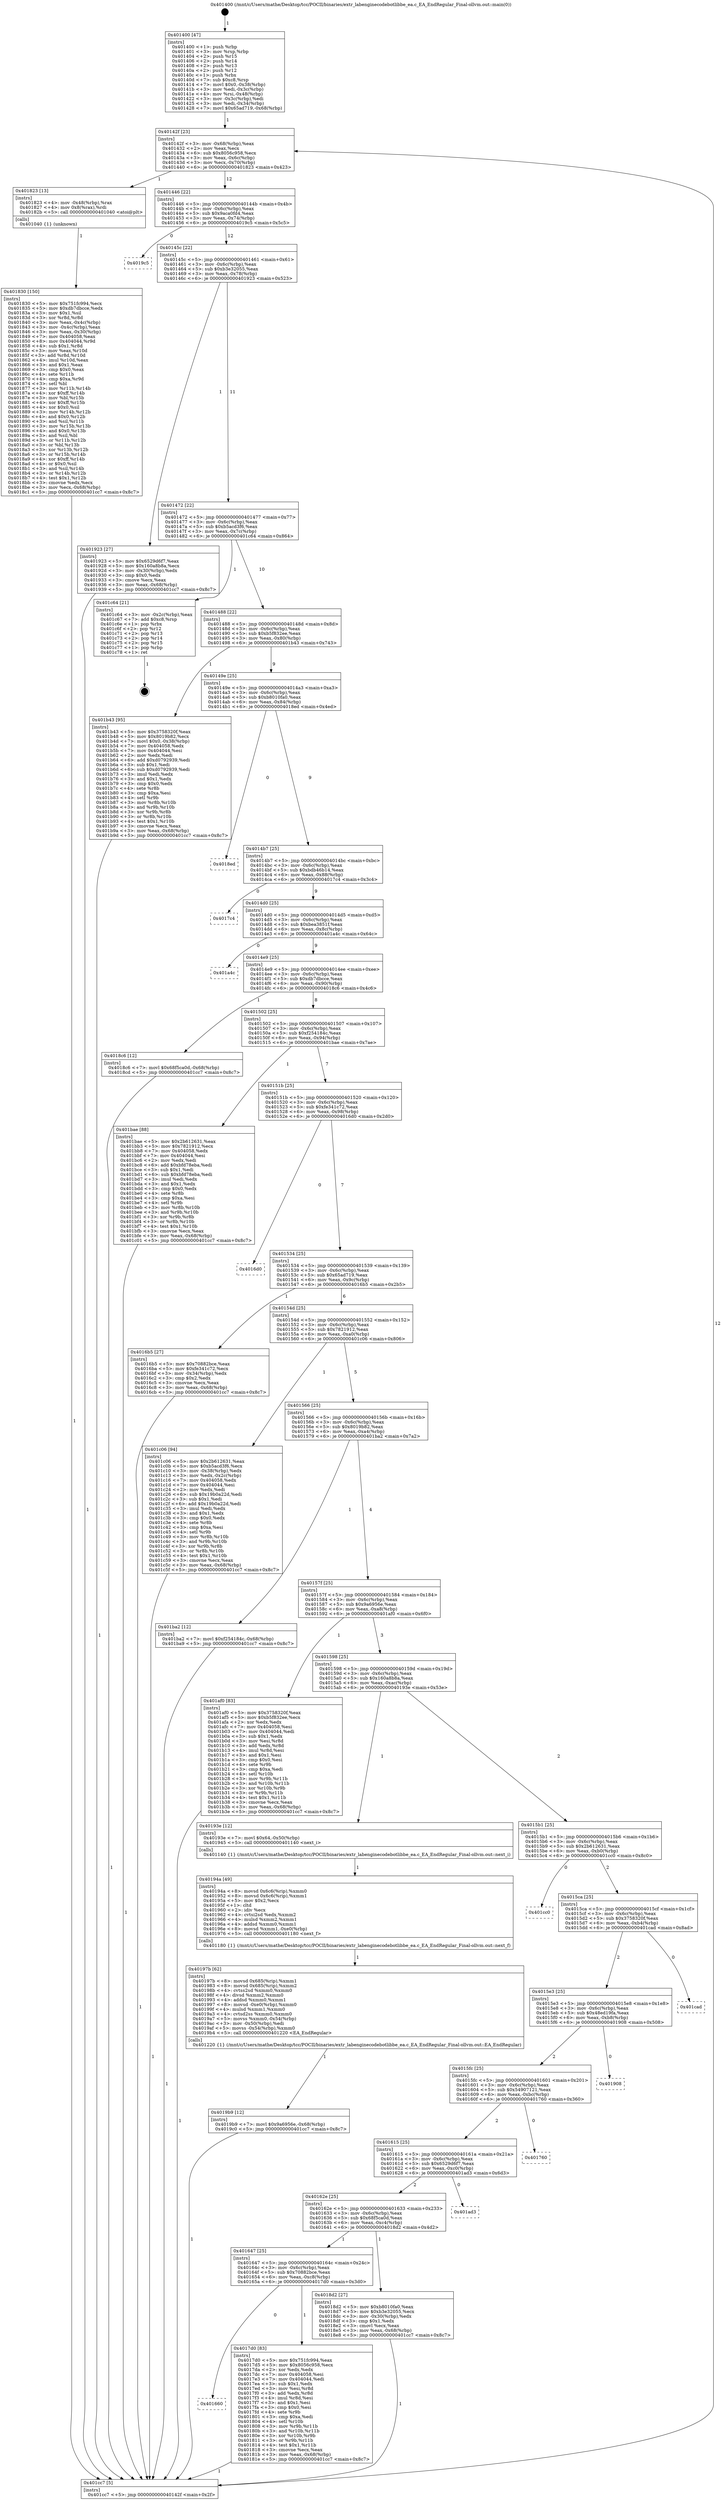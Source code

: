 digraph "0x401400" {
  label = "0x401400 (/mnt/c/Users/mathe/Desktop/tcc/POCII/binaries/extr_labenginecodebotlibbe_ea.c_EA_EndRegular_Final-ollvm.out::main(0))"
  labelloc = "t"
  node[shape=record]

  Entry [label="",width=0.3,height=0.3,shape=circle,fillcolor=black,style=filled]
  "0x40142f" [label="{
     0x40142f [23]\l
     | [instrs]\l
     &nbsp;&nbsp;0x40142f \<+3\>: mov -0x68(%rbp),%eax\l
     &nbsp;&nbsp;0x401432 \<+2\>: mov %eax,%ecx\l
     &nbsp;&nbsp;0x401434 \<+6\>: sub $0x8056c958,%ecx\l
     &nbsp;&nbsp;0x40143a \<+3\>: mov %eax,-0x6c(%rbp)\l
     &nbsp;&nbsp;0x40143d \<+3\>: mov %ecx,-0x70(%rbp)\l
     &nbsp;&nbsp;0x401440 \<+6\>: je 0000000000401823 \<main+0x423\>\l
  }"]
  "0x401823" [label="{
     0x401823 [13]\l
     | [instrs]\l
     &nbsp;&nbsp;0x401823 \<+4\>: mov -0x48(%rbp),%rax\l
     &nbsp;&nbsp;0x401827 \<+4\>: mov 0x8(%rax),%rdi\l
     &nbsp;&nbsp;0x40182b \<+5\>: call 0000000000401040 \<atoi@plt\>\l
     | [calls]\l
     &nbsp;&nbsp;0x401040 \{1\} (unknown)\l
  }"]
  "0x401446" [label="{
     0x401446 [22]\l
     | [instrs]\l
     &nbsp;&nbsp;0x401446 \<+5\>: jmp 000000000040144b \<main+0x4b\>\l
     &nbsp;&nbsp;0x40144b \<+3\>: mov -0x6c(%rbp),%eax\l
     &nbsp;&nbsp;0x40144e \<+5\>: sub $0x9aca0fd4,%eax\l
     &nbsp;&nbsp;0x401453 \<+3\>: mov %eax,-0x74(%rbp)\l
     &nbsp;&nbsp;0x401456 \<+6\>: je 00000000004019c5 \<main+0x5c5\>\l
  }"]
  Exit [label="",width=0.3,height=0.3,shape=circle,fillcolor=black,style=filled,peripheries=2]
  "0x4019c5" [label="{
     0x4019c5\l
  }", style=dashed]
  "0x40145c" [label="{
     0x40145c [22]\l
     | [instrs]\l
     &nbsp;&nbsp;0x40145c \<+5\>: jmp 0000000000401461 \<main+0x61\>\l
     &nbsp;&nbsp;0x401461 \<+3\>: mov -0x6c(%rbp),%eax\l
     &nbsp;&nbsp;0x401464 \<+5\>: sub $0xb3e32055,%eax\l
     &nbsp;&nbsp;0x401469 \<+3\>: mov %eax,-0x78(%rbp)\l
     &nbsp;&nbsp;0x40146c \<+6\>: je 0000000000401923 \<main+0x523\>\l
  }"]
  "0x4019b9" [label="{
     0x4019b9 [12]\l
     | [instrs]\l
     &nbsp;&nbsp;0x4019b9 \<+7\>: movl $0x9a6956e,-0x68(%rbp)\l
     &nbsp;&nbsp;0x4019c0 \<+5\>: jmp 0000000000401cc7 \<main+0x8c7\>\l
  }"]
  "0x401923" [label="{
     0x401923 [27]\l
     | [instrs]\l
     &nbsp;&nbsp;0x401923 \<+5\>: mov $0x6529d6f7,%eax\l
     &nbsp;&nbsp;0x401928 \<+5\>: mov $0x160a8b8a,%ecx\l
     &nbsp;&nbsp;0x40192d \<+3\>: mov -0x30(%rbp),%edx\l
     &nbsp;&nbsp;0x401930 \<+3\>: cmp $0x0,%edx\l
     &nbsp;&nbsp;0x401933 \<+3\>: cmove %ecx,%eax\l
     &nbsp;&nbsp;0x401936 \<+3\>: mov %eax,-0x68(%rbp)\l
     &nbsp;&nbsp;0x401939 \<+5\>: jmp 0000000000401cc7 \<main+0x8c7\>\l
  }"]
  "0x401472" [label="{
     0x401472 [22]\l
     | [instrs]\l
     &nbsp;&nbsp;0x401472 \<+5\>: jmp 0000000000401477 \<main+0x77\>\l
     &nbsp;&nbsp;0x401477 \<+3\>: mov -0x6c(%rbp),%eax\l
     &nbsp;&nbsp;0x40147a \<+5\>: sub $0xb5acd3f6,%eax\l
     &nbsp;&nbsp;0x40147f \<+3\>: mov %eax,-0x7c(%rbp)\l
     &nbsp;&nbsp;0x401482 \<+6\>: je 0000000000401c64 \<main+0x864\>\l
  }"]
  "0x40197b" [label="{
     0x40197b [62]\l
     | [instrs]\l
     &nbsp;&nbsp;0x40197b \<+8\>: movsd 0x685(%rip),%xmm1\l
     &nbsp;&nbsp;0x401983 \<+8\>: movsd 0x685(%rip),%xmm2\l
     &nbsp;&nbsp;0x40198b \<+4\>: cvtss2sd %xmm0,%xmm0\l
     &nbsp;&nbsp;0x40198f \<+4\>: divsd %xmm2,%xmm0\l
     &nbsp;&nbsp;0x401993 \<+4\>: addsd %xmm0,%xmm1\l
     &nbsp;&nbsp;0x401997 \<+8\>: movsd -0xe0(%rbp),%xmm0\l
     &nbsp;&nbsp;0x40199f \<+4\>: mulsd %xmm1,%xmm0\l
     &nbsp;&nbsp;0x4019a3 \<+4\>: cvtsd2ss %xmm0,%xmm0\l
     &nbsp;&nbsp;0x4019a7 \<+5\>: movss %xmm0,-0x54(%rbp)\l
     &nbsp;&nbsp;0x4019ac \<+3\>: mov -0x50(%rbp),%edi\l
     &nbsp;&nbsp;0x4019af \<+5\>: movss -0x54(%rbp),%xmm0\l
     &nbsp;&nbsp;0x4019b4 \<+5\>: call 0000000000401220 \<EA_EndRegular\>\l
     | [calls]\l
     &nbsp;&nbsp;0x401220 \{1\} (/mnt/c/Users/mathe/Desktop/tcc/POCII/binaries/extr_labenginecodebotlibbe_ea.c_EA_EndRegular_Final-ollvm.out::EA_EndRegular)\l
  }"]
  "0x401c64" [label="{
     0x401c64 [21]\l
     | [instrs]\l
     &nbsp;&nbsp;0x401c64 \<+3\>: mov -0x2c(%rbp),%eax\l
     &nbsp;&nbsp;0x401c67 \<+7\>: add $0xc8,%rsp\l
     &nbsp;&nbsp;0x401c6e \<+1\>: pop %rbx\l
     &nbsp;&nbsp;0x401c6f \<+2\>: pop %r12\l
     &nbsp;&nbsp;0x401c71 \<+2\>: pop %r13\l
     &nbsp;&nbsp;0x401c73 \<+2\>: pop %r14\l
     &nbsp;&nbsp;0x401c75 \<+2\>: pop %r15\l
     &nbsp;&nbsp;0x401c77 \<+1\>: pop %rbp\l
     &nbsp;&nbsp;0x401c78 \<+1\>: ret\l
  }"]
  "0x401488" [label="{
     0x401488 [22]\l
     | [instrs]\l
     &nbsp;&nbsp;0x401488 \<+5\>: jmp 000000000040148d \<main+0x8d\>\l
     &nbsp;&nbsp;0x40148d \<+3\>: mov -0x6c(%rbp),%eax\l
     &nbsp;&nbsp;0x401490 \<+5\>: sub $0xb5f832ee,%eax\l
     &nbsp;&nbsp;0x401495 \<+3\>: mov %eax,-0x80(%rbp)\l
     &nbsp;&nbsp;0x401498 \<+6\>: je 0000000000401b43 \<main+0x743\>\l
  }"]
  "0x40194a" [label="{
     0x40194a [49]\l
     | [instrs]\l
     &nbsp;&nbsp;0x40194a \<+8\>: movsd 0x6c6(%rip),%xmm0\l
     &nbsp;&nbsp;0x401952 \<+8\>: movsd 0x6c6(%rip),%xmm1\l
     &nbsp;&nbsp;0x40195a \<+5\>: mov $0x2,%ecx\l
     &nbsp;&nbsp;0x40195f \<+1\>: cltd\l
     &nbsp;&nbsp;0x401960 \<+2\>: idiv %ecx\l
     &nbsp;&nbsp;0x401962 \<+4\>: cvtsi2sd %edx,%xmm2\l
     &nbsp;&nbsp;0x401966 \<+4\>: mulsd %xmm2,%xmm1\l
     &nbsp;&nbsp;0x40196a \<+4\>: addsd %xmm0,%xmm1\l
     &nbsp;&nbsp;0x40196e \<+8\>: movsd %xmm1,-0xe0(%rbp)\l
     &nbsp;&nbsp;0x401976 \<+5\>: call 0000000000401180 \<next_f\>\l
     | [calls]\l
     &nbsp;&nbsp;0x401180 \{1\} (/mnt/c/Users/mathe/Desktop/tcc/POCII/binaries/extr_labenginecodebotlibbe_ea.c_EA_EndRegular_Final-ollvm.out::next_f)\l
  }"]
  "0x401b43" [label="{
     0x401b43 [95]\l
     | [instrs]\l
     &nbsp;&nbsp;0x401b43 \<+5\>: mov $0x3758320f,%eax\l
     &nbsp;&nbsp;0x401b48 \<+5\>: mov $0x8019b82,%ecx\l
     &nbsp;&nbsp;0x401b4d \<+7\>: movl $0x0,-0x38(%rbp)\l
     &nbsp;&nbsp;0x401b54 \<+7\>: mov 0x404058,%edx\l
     &nbsp;&nbsp;0x401b5b \<+7\>: mov 0x404044,%esi\l
     &nbsp;&nbsp;0x401b62 \<+2\>: mov %edx,%edi\l
     &nbsp;&nbsp;0x401b64 \<+6\>: add $0xd0792939,%edi\l
     &nbsp;&nbsp;0x401b6a \<+3\>: sub $0x1,%edi\l
     &nbsp;&nbsp;0x401b6d \<+6\>: sub $0xd0792939,%edi\l
     &nbsp;&nbsp;0x401b73 \<+3\>: imul %edi,%edx\l
     &nbsp;&nbsp;0x401b76 \<+3\>: and $0x1,%edx\l
     &nbsp;&nbsp;0x401b79 \<+3\>: cmp $0x0,%edx\l
     &nbsp;&nbsp;0x401b7c \<+4\>: sete %r8b\l
     &nbsp;&nbsp;0x401b80 \<+3\>: cmp $0xa,%esi\l
     &nbsp;&nbsp;0x401b83 \<+4\>: setl %r9b\l
     &nbsp;&nbsp;0x401b87 \<+3\>: mov %r8b,%r10b\l
     &nbsp;&nbsp;0x401b8a \<+3\>: and %r9b,%r10b\l
     &nbsp;&nbsp;0x401b8d \<+3\>: xor %r9b,%r8b\l
     &nbsp;&nbsp;0x401b90 \<+3\>: or %r8b,%r10b\l
     &nbsp;&nbsp;0x401b93 \<+4\>: test $0x1,%r10b\l
     &nbsp;&nbsp;0x401b97 \<+3\>: cmovne %ecx,%eax\l
     &nbsp;&nbsp;0x401b9a \<+3\>: mov %eax,-0x68(%rbp)\l
     &nbsp;&nbsp;0x401b9d \<+5\>: jmp 0000000000401cc7 \<main+0x8c7\>\l
  }"]
  "0x40149e" [label="{
     0x40149e [25]\l
     | [instrs]\l
     &nbsp;&nbsp;0x40149e \<+5\>: jmp 00000000004014a3 \<main+0xa3\>\l
     &nbsp;&nbsp;0x4014a3 \<+3\>: mov -0x6c(%rbp),%eax\l
     &nbsp;&nbsp;0x4014a6 \<+5\>: sub $0xb8010fa0,%eax\l
     &nbsp;&nbsp;0x4014ab \<+6\>: mov %eax,-0x84(%rbp)\l
     &nbsp;&nbsp;0x4014b1 \<+6\>: je 00000000004018ed \<main+0x4ed\>\l
  }"]
  "0x401830" [label="{
     0x401830 [150]\l
     | [instrs]\l
     &nbsp;&nbsp;0x401830 \<+5\>: mov $0x751fc994,%ecx\l
     &nbsp;&nbsp;0x401835 \<+5\>: mov $0xdb7dbcce,%edx\l
     &nbsp;&nbsp;0x40183a \<+3\>: mov $0x1,%sil\l
     &nbsp;&nbsp;0x40183d \<+3\>: xor %r8d,%r8d\l
     &nbsp;&nbsp;0x401840 \<+3\>: mov %eax,-0x4c(%rbp)\l
     &nbsp;&nbsp;0x401843 \<+3\>: mov -0x4c(%rbp),%eax\l
     &nbsp;&nbsp;0x401846 \<+3\>: mov %eax,-0x30(%rbp)\l
     &nbsp;&nbsp;0x401849 \<+7\>: mov 0x404058,%eax\l
     &nbsp;&nbsp;0x401850 \<+8\>: mov 0x404044,%r9d\l
     &nbsp;&nbsp;0x401858 \<+4\>: sub $0x1,%r8d\l
     &nbsp;&nbsp;0x40185c \<+3\>: mov %eax,%r10d\l
     &nbsp;&nbsp;0x40185f \<+3\>: add %r8d,%r10d\l
     &nbsp;&nbsp;0x401862 \<+4\>: imul %r10d,%eax\l
     &nbsp;&nbsp;0x401866 \<+3\>: and $0x1,%eax\l
     &nbsp;&nbsp;0x401869 \<+3\>: cmp $0x0,%eax\l
     &nbsp;&nbsp;0x40186c \<+4\>: sete %r11b\l
     &nbsp;&nbsp;0x401870 \<+4\>: cmp $0xa,%r9d\l
     &nbsp;&nbsp;0x401874 \<+3\>: setl %bl\l
     &nbsp;&nbsp;0x401877 \<+3\>: mov %r11b,%r14b\l
     &nbsp;&nbsp;0x40187a \<+4\>: xor $0xff,%r14b\l
     &nbsp;&nbsp;0x40187e \<+3\>: mov %bl,%r15b\l
     &nbsp;&nbsp;0x401881 \<+4\>: xor $0xff,%r15b\l
     &nbsp;&nbsp;0x401885 \<+4\>: xor $0x0,%sil\l
     &nbsp;&nbsp;0x401889 \<+3\>: mov %r14b,%r12b\l
     &nbsp;&nbsp;0x40188c \<+4\>: and $0x0,%r12b\l
     &nbsp;&nbsp;0x401890 \<+3\>: and %sil,%r11b\l
     &nbsp;&nbsp;0x401893 \<+3\>: mov %r15b,%r13b\l
     &nbsp;&nbsp;0x401896 \<+4\>: and $0x0,%r13b\l
     &nbsp;&nbsp;0x40189a \<+3\>: and %sil,%bl\l
     &nbsp;&nbsp;0x40189d \<+3\>: or %r11b,%r12b\l
     &nbsp;&nbsp;0x4018a0 \<+3\>: or %bl,%r13b\l
     &nbsp;&nbsp;0x4018a3 \<+3\>: xor %r13b,%r12b\l
     &nbsp;&nbsp;0x4018a6 \<+3\>: or %r15b,%r14b\l
     &nbsp;&nbsp;0x4018a9 \<+4\>: xor $0xff,%r14b\l
     &nbsp;&nbsp;0x4018ad \<+4\>: or $0x0,%sil\l
     &nbsp;&nbsp;0x4018b1 \<+3\>: and %sil,%r14b\l
     &nbsp;&nbsp;0x4018b4 \<+3\>: or %r14b,%r12b\l
     &nbsp;&nbsp;0x4018b7 \<+4\>: test $0x1,%r12b\l
     &nbsp;&nbsp;0x4018bb \<+3\>: cmovne %edx,%ecx\l
     &nbsp;&nbsp;0x4018be \<+3\>: mov %ecx,-0x68(%rbp)\l
     &nbsp;&nbsp;0x4018c1 \<+5\>: jmp 0000000000401cc7 \<main+0x8c7\>\l
  }"]
  "0x4018ed" [label="{
     0x4018ed\l
  }", style=dashed]
  "0x4014b7" [label="{
     0x4014b7 [25]\l
     | [instrs]\l
     &nbsp;&nbsp;0x4014b7 \<+5\>: jmp 00000000004014bc \<main+0xbc\>\l
     &nbsp;&nbsp;0x4014bc \<+3\>: mov -0x6c(%rbp),%eax\l
     &nbsp;&nbsp;0x4014bf \<+5\>: sub $0xbdb46b14,%eax\l
     &nbsp;&nbsp;0x4014c4 \<+6\>: mov %eax,-0x88(%rbp)\l
     &nbsp;&nbsp;0x4014ca \<+6\>: je 00000000004017c4 \<main+0x3c4\>\l
  }"]
  "0x401660" [label="{
     0x401660\l
  }", style=dashed]
  "0x4017c4" [label="{
     0x4017c4\l
  }", style=dashed]
  "0x4014d0" [label="{
     0x4014d0 [25]\l
     | [instrs]\l
     &nbsp;&nbsp;0x4014d0 \<+5\>: jmp 00000000004014d5 \<main+0xd5\>\l
     &nbsp;&nbsp;0x4014d5 \<+3\>: mov -0x6c(%rbp),%eax\l
     &nbsp;&nbsp;0x4014d8 \<+5\>: sub $0xbea3851f,%eax\l
     &nbsp;&nbsp;0x4014dd \<+6\>: mov %eax,-0x8c(%rbp)\l
     &nbsp;&nbsp;0x4014e3 \<+6\>: je 0000000000401a4c \<main+0x64c\>\l
  }"]
  "0x4017d0" [label="{
     0x4017d0 [83]\l
     | [instrs]\l
     &nbsp;&nbsp;0x4017d0 \<+5\>: mov $0x751fc994,%eax\l
     &nbsp;&nbsp;0x4017d5 \<+5\>: mov $0x8056c958,%ecx\l
     &nbsp;&nbsp;0x4017da \<+2\>: xor %edx,%edx\l
     &nbsp;&nbsp;0x4017dc \<+7\>: mov 0x404058,%esi\l
     &nbsp;&nbsp;0x4017e3 \<+7\>: mov 0x404044,%edi\l
     &nbsp;&nbsp;0x4017ea \<+3\>: sub $0x1,%edx\l
     &nbsp;&nbsp;0x4017ed \<+3\>: mov %esi,%r8d\l
     &nbsp;&nbsp;0x4017f0 \<+3\>: add %edx,%r8d\l
     &nbsp;&nbsp;0x4017f3 \<+4\>: imul %r8d,%esi\l
     &nbsp;&nbsp;0x4017f7 \<+3\>: and $0x1,%esi\l
     &nbsp;&nbsp;0x4017fa \<+3\>: cmp $0x0,%esi\l
     &nbsp;&nbsp;0x4017fd \<+4\>: sete %r9b\l
     &nbsp;&nbsp;0x401801 \<+3\>: cmp $0xa,%edi\l
     &nbsp;&nbsp;0x401804 \<+4\>: setl %r10b\l
     &nbsp;&nbsp;0x401808 \<+3\>: mov %r9b,%r11b\l
     &nbsp;&nbsp;0x40180b \<+3\>: and %r10b,%r11b\l
     &nbsp;&nbsp;0x40180e \<+3\>: xor %r10b,%r9b\l
     &nbsp;&nbsp;0x401811 \<+3\>: or %r9b,%r11b\l
     &nbsp;&nbsp;0x401814 \<+4\>: test $0x1,%r11b\l
     &nbsp;&nbsp;0x401818 \<+3\>: cmovne %ecx,%eax\l
     &nbsp;&nbsp;0x40181b \<+3\>: mov %eax,-0x68(%rbp)\l
     &nbsp;&nbsp;0x40181e \<+5\>: jmp 0000000000401cc7 \<main+0x8c7\>\l
  }"]
  "0x401a4c" [label="{
     0x401a4c\l
  }", style=dashed]
  "0x4014e9" [label="{
     0x4014e9 [25]\l
     | [instrs]\l
     &nbsp;&nbsp;0x4014e9 \<+5\>: jmp 00000000004014ee \<main+0xee\>\l
     &nbsp;&nbsp;0x4014ee \<+3\>: mov -0x6c(%rbp),%eax\l
     &nbsp;&nbsp;0x4014f1 \<+5\>: sub $0xdb7dbcce,%eax\l
     &nbsp;&nbsp;0x4014f6 \<+6\>: mov %eax,-0x90(%rbp)\l
     &nbsp;&nbsp;0x4014fc \<+6\>: je 00000000004018c6 \<main+0x4c6\>\l
  }"]
  "0x401647" [label="{
     0x401647 [25]\l
     | [instrs]\l
     &nbsp;&nbsp;0x401647 \<+5\>: jmp 000000000040164c \<main+0x24c\>\l
     &nbsp;&nbsp;0x40164c \<+3\>: mov -0x6c(%rbp),%eax\l
     &nbsp;&nbsp;0x40164f \<+5\>: sub $0x70882bce,%eax\l
     &nbsp;&nbsp;0x401654 \<+6\>: mov %eax,-0xc8(%rbp)\l
     &nbsp;&nbsp;0x40165a \<+6\>: je 00000000004017d0 \<main+0x3d0\>\l
  }"]
  "0x4018c6" [label="{
     0x4018c6 [12]\l
     | [instrs]\l
     &nbsp;&nbsp;0x4018c6 \<+7\>: movl $0x68f5ca0d,-0x68(%rbp)\l
     &nbsp;&nbsp;0x4018cd \<+5\>: jmp 0000000000401cc7 \<main+0x8c7\>\l
  }"]
  "0x401502" [label="{
     0x401502 [25]\l
     | [instrs]\l
     &nbsp;&nbsp;0x401502 \<+5\>: jmp 0000000000401507 \<main+0x107\>\l
     &nbsp;&nbsp;0x401507 \<+3\>: mov -0x6c(%rbp),%eax\l
     &nbsp;&nbsp;0x40150a \<+5\>: sub $0xf254184c,%eax\l
     &nbsp;&nbsp;0x40150f \<+6\>: mov %eax,-0x94(%rbp)\l
     &nbsp;&nbsp;0x401515 \<+6\>: je 0000000000401bae \<main+0x7ae\>\l
  }"]
  "0x4018d2" [label="{
     0x4018d2 [27]\l
     | [instrs]\l
     &nbsp;&nbsp;0x4018d2 \<+5\>: mov $0xb8010fa0,%eax\l
     &nbsp;&nbsp;0x4018d7 \<+5\>: mov $0xb3e32055,%ecx\l
     &nbsp;&nbsp;0x4018dc \<+3\>: mov -0x30(%rbp),%edx\l
     &nbsp;&nbsp;0x4018df \<+3\>: cmp $0x1,%edx\l
     &nbsp;&nbsp;0x4018e2 \<+3\>: cmovl %ecx,%eax\l
     &nbsp;&nbsp;0x4018e5 \<+3\>: mov %eax,-0x68(%rbp)\l
     &nbsp;&nbsp;0x4018e8 \<+5\>: jmp 0000000000401cc7 \<main+0x8c7\>\l
  }"]
  "0x401bae" [label="{
     0x401bae [88]\l
     | [instrs]\l
     &nbsp;&nbsp;0x401bae \<+5\>: mov $0x2b612631,%eax\l
     &nbsp;&nbsp;0x401bb3 \<+5\>: mov $0x7821912,%ecx\l
     &nbsp;&nbsp;0x401bb8 \<+7\>: mov 0x404058,%edx\l
     &nbsp;&nbsp;0x401bbf \<+7\>: mov 0x404044,%esi\l
     &nbsp;&nbsp;0x401bc6 \<+2\>: mov %edx,%edi\l
     &nbsp;&nbsp;0x401bc8 \<+6\>: add $0xbfd78eba,%edi\l
     &nbsp;&nbsp;0x401bce \<+3\>: sub $0x1,%edi\l
     &nbsp;&nbsp;0x401bd1 \<+6\>: sub $0xbfd78eba,%edi\l
     &nbsp;&nbsp;0x401bd7 \<+3\>: imul %edi,%edx\l
     &nbsp;&nbsp;0x401bda \<+3\>: and $0x1,%edx\l
     &nbsp;&nbsp;0x401bdd \<+3\>: cmp $0x0,%edx\l
     &nbsp;&nbsp;0x401be0 \<+4\>: sete %r8b\l
     &nbsp;&nbsp;0x401be4 \<+3\>: cmp $0xa,%esi\l
     &nbsp;&nbsp;0x401be7 \<+4\>: setl %r9b\l
     &nbsp;&nbsp;0x401beb \<+3\>: mov %r8b,%r10b\l
     &nbsp;&nbsp;0x401bee \<+3\>: and %r9b,%r10b\l
     &nbsp;&nbsp;0x401bf1 \<+3\>: xor %r9b,%r8b\l
     &nbsp;&nbsp;0x401bf4 \<+3\>: or %r8b,%r10b\l
     &nbsp;&nbsp;0x401bf7 \<+4\>: test $0x1,%r10b\l
     &nbsp;&nbsp;0x401bfb \<+3\>: cmovne %ecx,%eax\l
     &nbsp;&nbsp;0x401bfe \<+3\>: mov %eax,-0x68(%rbp)\l
     &nbsp;&nbsp;0x401c01 \<+5\>: jmp 0000000000401cc7 \<main+0x8c7\>\l
  }"]
  "0x40151b" [label="{
     0x40151b [25]\l
     | [instrs]\l
     &nbsp;&nbsp;0x40151b \<+5\>: jmp 0000000000401520 \<main+0x120\>\l
     &nbsp;&nbsp;0x401520 \<+3\>: mov -0x6c(%rbp),%eax\l
     &nbsp;&nbsp;0x401523 \<+5\>: sub $0xfe341c72,%eax\l
     &nbsp;&nbsp;0x401528 \<+6\>: mov %eax,-0x98(%rbp)\l
     &nbsp;&nbsp;0x40152e \<+6\>: je 00000000004016d0 \<main+0x2d0\>\l
  }"]
  "0x40162e" [label="{
     0x40162e [25]\l
     | [instrs]\l
     &nbsp;&nbsp;0x40162e \<+5\>: jmp 0000000000401633 \<main+0x233\>\l
     &nbsp;&nbsp;0x401633 \<+3\>: mov -0x6c(%rbp),%eax\l
     &nbsp;&nbsp;0x401636 \<+5\>: sub $0x68f5ca0d,%eax\l
     &nbsp;&nbsp;0x40163b \<+6\>: mov %eax,-0xc4(%rbp)\l
     &nbsp;&nbsp;0x401641 \<+6\>: je 00000000004018d2 \<main+0x4d2\>\l
  }"]
  "0x4016d0" [label="{
     0x4016d0\l
  }", style=dashed]
  "0x401534" [label="{
     0x401534 [25]\l
     | [instrs]\l
     &nbsp;&nbsp;0x401534 \<+5\>: jmp 0000000000401539 \<main+0x139\>\l
     &nbsp;&nbsp;0x401539 \<+3\>: mov -0x6c(%rbp),%eax\l
     &nbsp;&nbsp;0x40153c \<+5\>: sub $0x65ad719,%eax\l
     &nbsp;&nbsp;0x401541 \<+6\>: mov %eax,-0x9c(%rbp)\l
     &nbsp;&nbsp;0x401547 \<+6\>: je 00000000004016b5 \<main+0x2b5\>\l
  }"]
  "0x401ad3" [label="{
     0x401ad3\l
  }", style=dashed]
  "0x4016b5" [label="{
     0x4016b5 [27]\l
     | [instrs]\l
     &nbsp;&nbsp;0x4016b5 \<+5\>: mov $0x70882bce,%eax\l
     &nbsp;&nbsp;0x4016ba \<+5\>: mov $0xfe341c72,%ecx\l
     &nbsp;&nbsp;0x4016bf \<+3\>: mov -0x34(%rbp),%edx\l
     &nbsp;&nbsp;0x4016c2 \<+3\>: cmp $0x2,%edx\l
     &nbsp;&nbsp;0x4016c5 \<+3\>: cmovne %ecx,%eax\l
     &nbsp;&nbsp;0x4016c8 \<+3\>: mov %eax,-0x68(%rbp)\l
     &nbsp;&nbsp;0x4016cb \<+5\>: jmp 0000000000401cc7 \<main+0x8c7\>\l
  }"]
  "0x40154d" [label="{
     0x40154d [25]\l
     | [instrs]\l
     &nbsp;&nbsp;0x40154d \<+5\>: jmp 0000000000401552 \<main+0x152\>\l
     &nbsp;&nbsp;0x401552 \<+3\>: mov -0x6c(%rbp),%eax\l
     &nbsp;&nbsp;0x401555 \<+5\>: sub $0x7821912,%eax\l
     &nbsp;&nbsp;0x40155a \<+6\>: mov %eax,-0xa0(%rbp)\l
     &nbsp;&nbsp;0x401560 \<+6\>: je 0000000000401c06 \<main+0x806\>\l
  }"]
  "0x401cc7" [label="{
     0x401cc7 [5]\l
     | [instrs]\l
     &nbsp;&nbsp;0x401cc7 \<+5\>: jmp 000000000040142f \<main+0x2f\>\l
  }"]
  "0x401400" [label="{
     0x401400 [47]\l
     | [instrs]\l
     &nbsp;&nbsp;0x401400 \<+1\>: push %rbp\l
     &nbsp;&nbsp;0x401401 \<+3\>: mov %rsp,%rbp\l
     &nbsp;&nbsp;0x401404 \<+2\>: push %r15\l
     &nbsp;&nbsp;0x401406 \<+2\>: push %r14\l
     &nbsp;&nbsp;0x401408 \<+2\>: push %r13\l
     &nbsp;&nbsp;0x40140a \<+2\>: push %r12\l
     &nbsp;&nbsp;0x40140c \<+1\>: push %rbx\l
     &nbsp;&nbsp;0x40140d \<+7\>: sub $0xc8,%rsp\l
     &nbsp;&nbsp;0x401414 \<+7\>: movl $0x0,-0x38(%rbp)\l
     &nbsp;&nbsp;0x40141b \<+3\>: mov %edi,-0x3c(%rbp)\l
     &nbsp;&nbsp;0x40141e \<+4\>: mov %rsi,-0x48(%rbp)\l
     &nbsp;&nbsp;0x401422 \<+3\>: mov -0x3c(%rbp),%edi\l
     &nbsp;&nbsp;0x401425 \<+3\>: mov %edi,-0x34(%rbp)\l
     &nbsp;&nbsp;0x401428 \<+7\>: movl $0x65ad719,-0x68(%rbp)\l
  }"]
  "0x401615" [label="{
     0x401615 [25]\l
     | [instrs]\l
     &nbsp;&nbsp;0x401615 \<+5\>: jmp 000000000040161a \<main+0x21a\>\l
     &nbsp;&nbsp;0x40161a \<+3\>: mov -0x6c(%rbp),%eax\l
     &nbsp;&nbsp;0x40161d \<+5\>: sub $0x6529d6f7,%eax\l
     &nbsp;&nbsp;0x401622 \<+6\>: mov %eax,-0xc0(%rbp)\l
     &nbsp;&nbsp;0x401628 \<+6\>: je 0000000000401ad3 \<main+0x6d3\>\l
  }"]
  "0x401c06" [label="{
     0x401c06 [94]\l
     | [instrs]\l
     &nbsp;&nbsp;0x401c06 \<+5\>: mov $0x2b612631,%eax\l
     &nbsp;&nbsp;0x401c0b \<+5\>: mov $0xb5acd3f6,%ecx\l
     &nbsp;&nbsp;0x401c10 \<+3\>: mov -0x38(%rbp),%edx\l
     &nbsp;&nbsp;0x401c13 \<+3\>: mov %edx,-0x2c(%rbp)\l
     &nbsp;&nbsp;0x401c16 \<+7\>: mov 0x404058,%edx\l
     &nbsp;&nbsp;0x401c1d \<+7\>: mov 0x404044,%esi\l
     &nbsp;&nbsp;0x401c24 \<+2\>: mov %edx,%edi\l
     &nbsp;&nbsp;0x401c26 \<+6\>: sub $0x19b0a22d,%edi\l
     &nbsp;&nbsp;0x401c2c \<+3\>: sub $0x1,%edi\l
     &nbsp;&nbsp;0x401c2f \<+6\>: add $0x19b0a22d,%edi\l
     &nbsp;&nbsp;0x401c35 \<+3\>: imul %edi,%edx\l
     &nbsp;&nbsp;0x401c38 \<+3\>: and $0x1,%edx\l
     &nbsp;&nbsp;0x401c3b \<+3\>: cmp $0x0,%edx\l
     &nbsp;&nbsp;0x401c3e \<+4\>: sete %r8b\l
     &nbsp;&nbsp;0x401c42 \<+3\>: cmp $0xa,%esi\l
     &nbsp;&nbsp;0x401c45 \<+4\>: setl %r9b\l
     &nbsp;&nbsp;0x401c49 \<+3\>: mov %r8b,%r10b\l
     &nbsp;&nbsp;0x401c4c \<+3\>: and %r9b,%r10b\l
     &nbsp;&nbsp;0x401c4f \<+3\>: xor %r9b,%r8b\l
     &nbsp;&nbsp;0x401c52 \<+3\>: or %r8b,%r10b\l
     &nbsp;&nbsp;0x401c55 \<+4\>: test $0x1,%r10b\l
     &nbsp;&nbsp;0x401c59 \<+3\>: cmovne %ecx,%eax\l
     &nbsp;&nbsp;0x401c5c \<+3\>: mov %eax,-0x68(%rbp)\l
     &nbsp;&nbsp;0x401c5f \<+5\>: jmp 0000000000401cc7 \<main+0x8c7\>\l
  }"]
  "0x401566" [label="{
     0x401566 [25]\l
     | [instrs]\l
     &nbsp;&nbsp;0x401566 \<+5\>: jmp 000000000040156b \<main+0x16b\>\l
     &nbsp;&nbsp;0x40156b \<+3\>: mov -0x6c(%rbp),%eax\l
     &nbsp;&nbsp;0x40156e \<+5\>: sub $0x8019b82,%eax\l
     &nbsp;&nbsp;0x401573 \<+6\>: mov %eax,-0xa4(%rbp)\l
     &nbsp;&nbsp;0x401579 \<+6\>: je 0000000000401ba2 \<main+0x7a2\>\l
  }"]
  "0x401760" [label="{
     0x401760\l
  }", style=dashed]
  "0x401ba2" [label="{
     0x401ba2 [12]\l
     | [instrs]\l
     &nbsp;&nbsp;0x401ba2 \<+7\>: movl $0xf254184c,-0x68(%rbp)\l
     &nbsp;&nbsp;0x401ba9 \<+5\>: jmp 0000000000401cc7 \<main+0x8c7\>\l
  }"]
  "0x40157f" [label="{
     0x40157f [25]\l
     | [instrs]\l
     &nbsp;&nbsp;0x40157f \<+5\>: jmp 0000000000401584 \<main+0x184\>\l
     &nbsp;&nbsp;0x401584 \<+3\>: mov -0x6c(%rbp),%eax\l
     &nbsp;&nbsp;0x401587 \<+5\>: sub $0x9a6956e,%eax\l
     &nbsp;&nbsp;0x40158c \<+6\>: mov %eax,-0xa8(%rbp)\l
     &nbsp;&nbsp;0x401592 \<+6\>: je 0000000000401af0 \<main+0x6f0\>\l
  }"]
  "0x4015fc" [label="{
     0x4015fc [25]\l
     | [instrs]\l
     &nbsp;&nbsp;0x4015fc \<+5\>: jmp 0000000000401601 \<main+0x201\>\l
     &nbsp;&nbsp;0x401601 \<+3\>: mov -0x6c(%rbp),%eax\l
     &nbsp;&nbsp;0x401604 \<+5\>: sub $0x54907121,%eax\l
     &nbsp;&nbsp;0x401609 \<+6\>: mov %eax,-0xbc(%rbp)\l
     &nbsp;&nbsp;0x40160f \<+6\>: je 0000000000401760 \<main+0x360\>\l
  }"]
  "0x401af0" [label="{
     0x401af0 [83]\l
     | [instrs]\l
     &nbsp;&nbsp;0x401af0 \<+5\>: mov $0x3758320f,%eax\l
     &nbsp;&nbsp;0x401af5 \<+5\>: mov $0xb5f832ee,%ecx\l
     &nbsp;&nbsp;0x401afa \<+2\>: xor %edx,%edx\l
     &nbsp;&nbsp;0x401afc \<+7\>: mov 0x404058,%esi\l
     &nbsp;&nbsp;0x401b03 \<+7\>: mov 0x404044,%edi\l
     &nbsp;&nbsp;0x401b0a \<+3\>: sub $0x1,%edx\l
     &nbsp;&nbsp;0x401b0d \<+3\>: mov %esi,%r8d\l
     &nbsp;&nbsp;0x401b10 \<+3\>: add %edx,%r8d\l
     &nbsp;&nbsp;0x401b13 \<+4\>: imul %r8d,%esi\l
     &nbsp;&nbsp;0x401b17 \<+3\>: and $0x1,%esi\l
     &nbsp;&nbsp;0x401b1a \<+3\>: cmp $0x0,%esi\l
     &nbsp;&nbsp;0x401b1d \<+4\>: sete %r9b\l
     &nbsp;&nbsp;0x401b21 \<+3\>: cmp $0xa,%edi\l
     &nbsp;&nbsp;0x401b24 \<+4\>: setl %r10b\l
     &nbsp;&nbsp;0x401b28 \<+3\>: mov %r9b,%r11b\l
     &nbsp;&nbsp;0x401b2b \<+3\>: and %r10b,%r11b\l
     &nbsp;&nbsp;0x401b2e \<+3\>: xor %r10b,%r9b\l
     &nbsp;&nbsp;0x401b31 \<+3\>: or %r9b,%r11b\l
     &nbsp;&nbsp;0x401b34 \<+4\>: test $0x1,%r11b\l
     &nbsp;&nbsp;0x401b38 \<+3\>: cmovne %ecx,%eax\l
     &nbsp;&nbsp;0x401b3b \<+3\>: mov %eax,-0x68(%rbp)\l
     &nbsp;&nbsp;0x401b3e \<+5\>: jmp 0000000000401cc7 \<main+0x8c7\>\l
  }"]
  "0x401598" [label="{
     0x401598 [25]\l
     | [instrs]\l
     &nbsp;&nbsp;0x401598 \<+5\>: jmp 000000000040159d \<main+0x19d\>\l
     &nbsp;&nbsp;0x40159d \<+3\>: mov -0x6c(%rbp),%eax\l
     &nbsp;&nbsp;0x4015a0 \<+5\>: sub $0x160a8b8a,%eax\l
     &nbsp;&nbsp;0x4015a5 \<+6\>: mov %eax,-0xac(%rbp)\l
     &nbsp;&nbsp;0x4015ab \<+6\>: je 000000000040193e \<main+0x53e\>\l
  }"]
  "0x401908" [label="{
     0x401908\l
  }", style=dashed]
  "0x40193e" [label="{
     0x40193e [12]\l
     | [instrs]\l
     &nbsp;&nbsp;0x40193e \<+7\>: movl $0x64,-0x50(%rbp)\l
     &nbsp;&nbsp;0x401945 \<+5\>: call 0000000000401140 \<next_i\>\l
     | [calls]\l
     &nbsp;&nbsp;0x401140 \{1\} (/mnt/c/Users/mathe/Desktop/tcc/POCII/binaries/extr_labenginecodebotlibbe_ea.c_EA_EndRegular_Final-ollvm.out::next_i)\l
  }"]
  "0x4015b1" [label="{
     0x4015b1 [25]\l
     | [instrs]\l
     &nbsp;&nbsp;0x4015b1 \<+5\>: jmp 00000000004015b6 \<main+0x1b6\>\l
     &nbsp;&nbsp;0x4015b6 \<+3\>: mov -0x6c(%rbp),%eax\l
     &nbsp;&nbsp;0x4015b9 \<+5\>: sub $0x2b612631,%eax\l
     &nbsp;&nbsp;0x4015be \<+6\>: mov %eax,-0xb0(%rbp)\l
     &nbsp;&nbsp;0x4015c4 \<+6\>: je 0000000000401cc0 \<main+0x8c0\>\l
  }"]
  "0x4015e3" [label="{
     0x4015e3 [25]\l
     | [instrs]\l
     &nbsp;&nbsp;0x4015e3 \<+5\>: jmp 00000000004015e8 \<main+0x1e8\>\l
     &nbsp;&nbsp;0x4015e8 \<+3\>: mov -0x6c(%rbp),%eax\l
     &nbsp;&nbsp;0x4015eb \<+5\>: sub $0x48ed19fa,%eax\l
     &nbsp;&nbsp;0x4015f0 \<+6\>: mov %eax,-0xb8(%rbp)\l
     &nbsp;&nbsp;0x4015f6 \<+6\>: je 0000000000401908 \<main+0x508\>\l
  }"]
  "0x401cc0" [label="{
     0x401cc0\l
  }", style=dashed]
  "0x4015ca" [label="{
     0x4015ca [25]\l
     | [instrs]\l
     &nbsp;&nbsp;0x4015ca \<+5\>: jmp 00000000004015cf \<main+0x1cf\>\l
     &nbsp;&nbsp;0x4015cf \<+3\>: mov -0x6c(%rbp),%eax\l
     &nbsp;&nbsp;0x4015d2 \<+5\>: sub $0x3758320f,%eax\l
     &nbsp;&nbsp;0x4015d7 \<+6\>: mov %eax,-0xb4(%rbp)\l
     &nbsp;&nbsp;0x4015dd \<+6\>: je 0000000000401cad \<main+0x8ad\>\l
  }"]
  "0x401cad" [label="{
     0x401cad\l
  }", style=dashed]
  Entry -> "0x401400" [label=" 1"]
  "0x40142f" -> "0x401823" [label=" 1"]
  "0x40142f" -> "0x401446" [label=" 12"]
  "0x401c64" -> Exit [label=" 1"]
  "0x401446" -> "0x4019c5" [label=" 0"]
  "0x401446" -> "0x40145c" [label=" 12"]
  "0x401c06" -> "0x401cc7" [label=" 1"]
  "0x40145c" -> "0x401923" [label=" 1"]
  "0x40145c" -> "0x401472" [label=" 11"]
  "0x401bae" -> "0x401cc7" [label=" 1"]
  "0x401472" -> "0x401c64" [label=" 1"]
  "0x401472" -> "0x401488" [label=" 10"]
  "0x401ba2" -> "0x401cc7" [label=" 1"]
  "0x401488" -> "0x401b43" [label=" 1"]
  "0x401488" -> "0x40149e" [label=" 9"]
  "0x401b43" -> "0x401cc7" [label=" 1"]
  "0x40149e" -> "0x4018ed" [label=" 0"]
  "0x40149e" -> "0x4014b7" [label=" 9"]
  "0x401af0" -> "0x401cc7" [label=" 1"]
  "0x4014b7" -> "0x4017c4" [label=" 0"]
  "0x4014b7" -> "0x4014d0" [label=" 9"]
  "0x4019b9" -> "0x401cc7" [label=" 1"]
  "0x4014d0" -> "0x401a4c" [label=" 0"]
  "0x4014d0" -> "0x4014e9" [label=" 9"]
  "0x40197b" -> "0x4019b9" [label=" 1"]
  "0x4014e9" -> "0x4018c6" [label=" 1"]
  "0x4014e9" -> "0x401502" [label=" 8"]
  "0x40193e" -> "0x40194a" [label=" 1"]
  "0x401502" -> "0x401bae" [label=" 1"]
  "0x401502" -> "0x40151b" [label=" 7"]
  "0x401923" -> "0x401cc7" [label=" 1"]
  "0x40151b" -> "0x4016d0" [label=" 0"]
  "0x40151b" -> "0x401534" [label=" 7"]
  "0x4018c6" -> "0x401cc7" [label=" 1"]
  "0x401534" -> "0x4016b5" [label=" 1"]
  "0x401534" -> "0x40154d" [label=" 6"]
  "0x4016b5" -> "0x401cc7" [label=" 1"]
  "0x401400" -> "0x40142f" [label=" 1"]
  "0x401cc7" -> "0x40142f" [label=" 12"]
  "0x401830" -> "0x401cc7" [label=" 1"]
  "0x40154d" -> "0x401c06" [label=" 1"]
  "0x40154d" -> "0x401566" [label=" 5"]
  "0x4017d0" -> "0x401cc7" [label=" 1"]
  "0x401566" -> "0x401ba2" [label=" 1"]
  "0x401566" -> "0x40157f" [label=" 4"]
  "0x401647" -> "0x401660" [label=" 0"]
  "0x40157f" -> "0x401af0" [label=" 1"]
  "0x40157f" -> "0x401598" [label=" 3"]
  "0x40194a" -> "0x40197b" [label=" 1"]
  "0x401598" -> "0x40193e" [label=" 1"]
  "0x401598" -> "0x4015b1" [label=" 2"]
  "0x40162e" -> "0x401647" [label=" 1"]
  "0x4015b1" -> "0x401cc0" [label=" 0"]
  "0x4015b1" -> "0x4015ca" [label=" 2"]
  "0x4018d2" -> "0x401cc7" [label=" 1"]
  "0x4015ca" -> "0x401cad" [label=" 0"]
  "0x4015ca" -> "0x4015e3" [label=" 2"]
  "0x40162e" -> "0x4018d2" [label=" 1"]
  "0x4015e3" -> "0x401908" [label=" 0"]
  "0x4015e3" -> "0x4015fc" [label=" 2"]
  "0x401647" -> "0x4017d0" [label=" 1"]
  "0x4015fc" -> "0x401760" [label=" 0"]
  "0x4015fc" -> "0x401615" [label=" 2"]
  "0x401823" -> "0x401830" [label=" 1"]
  "0x401615" -> "0x401ad3" [label=" 0"]
  "0x401615" -> "0x40162e" [label=" 2"]
}
